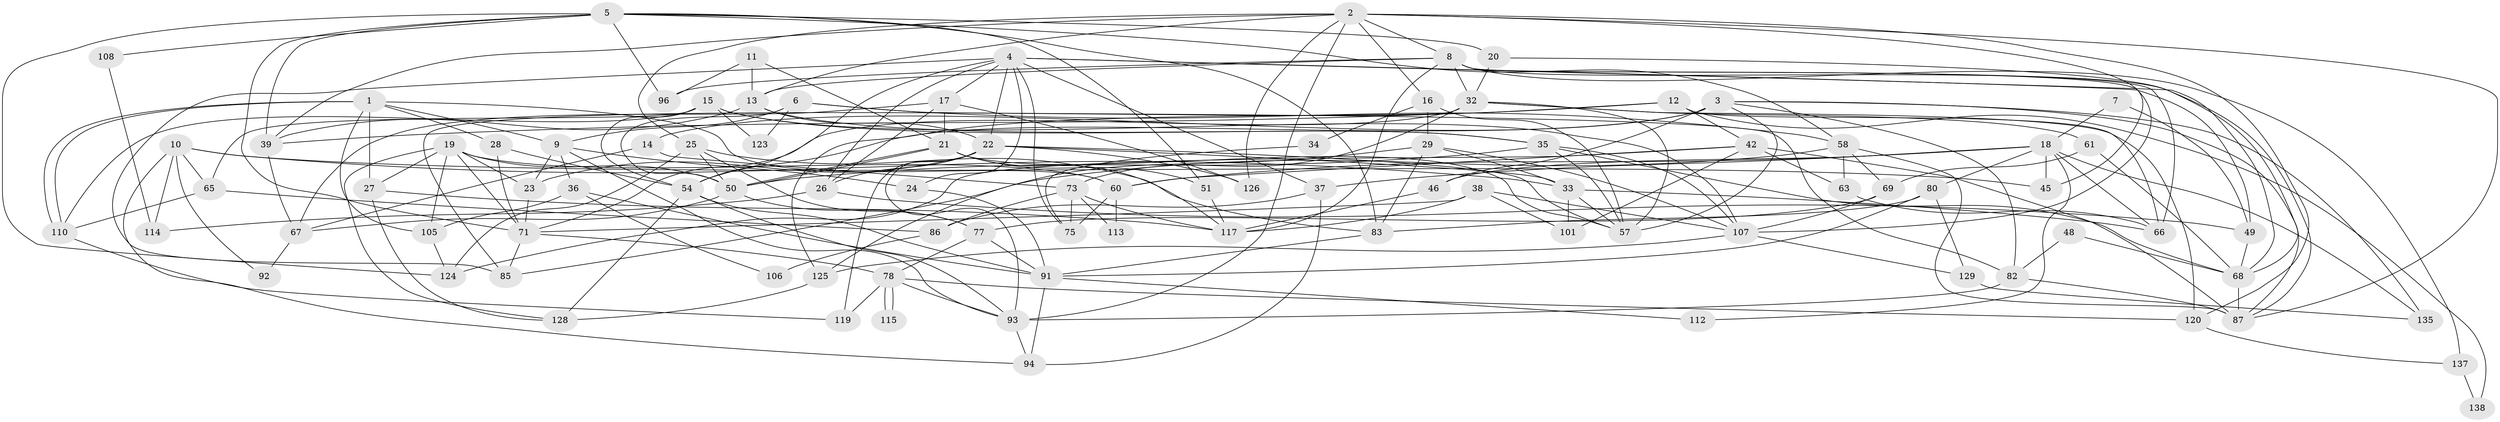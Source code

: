 // original degree distribution, {6: 0.10144927536231885, 7: 0.07246376811594203, 4: 0.2971014492753623, 2: 0.14492753623188406, 5: 0.10869565217391304, 3: 0.26811594202898553, 8: 0.007246376811594203}
// Generated by graph-tools (version 1.1) at 2025/11/02/27/25 16:11:16]
// undirected, 93 vertices, 225 edges
graph export_dot {
graph [start="1"]
  node [color=gray90,style=filled];
  1 [super="+44"];
  2 [super="+70"];
  3 [super="+131"];
  4 [super="+59"];
  5 [super="+74"];
  6 [super="+136"];
  7;
  8 [super="+31"];
  9 [super="+132"];
  10 [super="+53"];
  11;
  12 [super="+41"];
  13;
  14;
  15 [super="+88"];
  16 [super="+111"];
  17 [super="+56"];
  18 [super="+40"];
  19 [super="+47"];
  20;
  21;
  22 [super="+64"];
  23;
  24 [super="+43"];
  25 [super="+30"];
  26 [super="+95"];
  27;
  28;
  29 [super="+104"];
  32 [super="+118"];
  33;
  34;
  35 [super="+89"];
  36 [super="+76"];
  37;
  38 [super="+52"];
  39 [super="+55"];
  42 [super="+102"];
  45;
  46;
  48;
  49;
  50 [super="+97"];
  51;
  54 [super="+62"];
  57 [super="+109"];
  58 [super="+79"];
  60;
  61;
  63 [super="+103"];
  65;
  66 [super="+90"];
  67;
  68 [super="+122"];
  69 [super="+72"];
  71 [super="+134"];
  73 [super="+127"];
  75;
  77;
  78 [super="+81"];
  80;
  82 [super="+84"];
  83 [super="+100"];
  85;
  86;
  87 [super="+99"];
  91 [super="+98"];
  92;
  93 [super="+133"];
  94;
  96;
  101;
  105 [super="+121"];
  106;
  107 [super="+116"];
  108;
  110;
  112;
  113;
  114;
  115;
  117 [super="+130"];
  119;
  120;
  123;
  124;
  125;
  126;
  128;
  129;
  135;
  137;
  138;
  1 -- 9;
  1 -- 110;
  1 -- 110;
  1 -- 28;
  1 -- 27;
  1 -- 60;
  1 -- 105;
  2 -- 8;
  2 -- 39;
  2 -- 45;
  2 -- 87;
  2 -- 126;
  2 -- 93;
  2 -- 120;
  2 -- 13;
  2 -- 25;
  2 -- 16;
  3 -- 57;
  3 -- 14;
  3 -- 46;
  3 -- 135;
  3 -- 54;
  3 -- 87;
  3 -- 82;
  4 -- 54;
  4 -- 26;
  4 -- 68;
  4 -- 49;
  4 -- 37;
  4 -- 22;
  4 -- 85;
  4 -- 24;
  4 -- 75;
  4 -- 17;
  5 -- 51;
  5 -- 20;
  5 -- 96;
  5 -- 124;
  5 -- 83;
  5 -- 108;
  5 -- 71;
  5 -- 39;
  5 -- 58;
  6 -- 50;
  6 -- 123;
  6 -- 9;
  6 -- 82;
  6 -- 58;
  7 -- 49;
  7 -- 18;
  8 -- 117;
  8 -- 32;
  8 -- 96;
  8 -- 137;
  8 -- 13;
  8 -- 87;
  8 -- 107;
  8 -- 66;
  9 -- 24;
  9 -- 23;
  9 -- 93;
  9 -- 36;
  10 -- 33;
  10 -- 65;
  10 -- 114;
  10 -- 92;
  10 -- 45;
  10 -- 94;
  11 -- 21;
  11 -- 96;
  11 -- 13;
  12 -- 125;
  12 -- 66;
  12 -- 138;
  12 -- 42;
  12 -- 39;
  13 -- 22;
  13 -- 35;
  13 -- 39;
  14 -- 67;
  14 -- 73;
  15 -- 65;
  15 -- 110;
  15 -- 123;
  15 -- 54;
  15 -- 35;
  15 -- 107;
  16 -- 57;
  16 -- 34;
  16 -- 29;
  17 -- 67;
  17 -- 21;
  17 -- 26;
  17 -- 126;
  18 -- 45;
  18 -- 46;
  18 -- 37;
  18 -- 60;
  18 -- 80;
  18 -- 112;
  18 -- 135;
  18 -- 66;
  19 -- 27;
  19 -- 23;
  19 -- 60;
  19 -- 105;
  19 -- 128;
  19 -- 50;
  19 -- 71;
  20 -- 32;
  20 -- 68;
  21 -- 50;
  21 -- 50;
  21 -- 51;
  21 -- 117;
  21 -- 57;
  22 -- 57;
  22 -- 26;
  22 -- 33;
  22 -- 93;
  22 -- 119;
  22 -- 23;
  22 -- 126;
  23 -- 71;
  24 -- 91;
  25 -- 50;
  25 -- 124;
  25 -- 83;
  25 -- 77;
  26 -- 49;
  26 -- 114;
  27 -- 128;
  27 -- 117;
  28 -- 54;
  28 -- 71;
  29 -- 125;
  29 -- 83;
  29 -- 33;
  29 -- 107;
  32 -- 61;
  32 -- 57;
  32 -- 73 [weight=2];
  32 -- 120;
  32 -- 85;
  32 -- 71;
  33 -- 57;
  33 -- 101;
  33 -- 66;
  34 -- 75;
  35 -- 68;
  35 -- 107;
  35 -- 57;
  35 -- 50;
  36 -- 105;
  36 -- 91;
  36 -- 106;
  37 -- 94;
  37 -- 86;
  38 -- 101;
  38 -- 117;
  38 -- 71;
  38 -- 107;
  39 -- 67;
  42 -- 101;
  42 -- 124;
  42 -- 63;
  42 -- 60;
  42 -- 87;
  46 -- 117 [weight=2];
  48 -- 82;
  48 -- 68;
  49 -- 68;
  50 -- 77;
  50 -- 67 [weight=2];
  51 -- 117;
  54 -- 128;
  54 -- 91;
  54 -- 93;
  58 -- 69;
  58 -- 87;
  58 -- 85;
  58 -- 63;
  60 -- 75;
  60 -- 113;
  61 -- 68;
  61 -- 69;
  63 -- 66;
  65 -- 86;
  65 -- 110;
  67 -- 92;
  68 -- 87;
  69 -- 77;
  69 -- 107;
  71 -- 85;
  71 -- 78;
  73 -- 86;
  73 -- 113;
  73 -- 117;
  73 -- 75;
  77 -- 91;
  77 -- 78;
  78 -- 120;
  78 -- 115 [weight=2];
  78 -- 115;
  78 -- 119;
  78 -- 93;
  80 -- 83;
  80 -- 129;
  80 -- 91;
  82 -- 87 [weight=2];
  82 -- 93;
  83 -- 91;
  86 -- 106;
  91 -- 94;
  91 -- 112;
  93 -- 94;
  105 -- 124;
  107 -- 129;
  107 -- 125;
  108 -- 114;
  110 -- 119;
  120 -- 137;
  125 -- 128;
  129 -- 135;
  137 -- 138;
}
